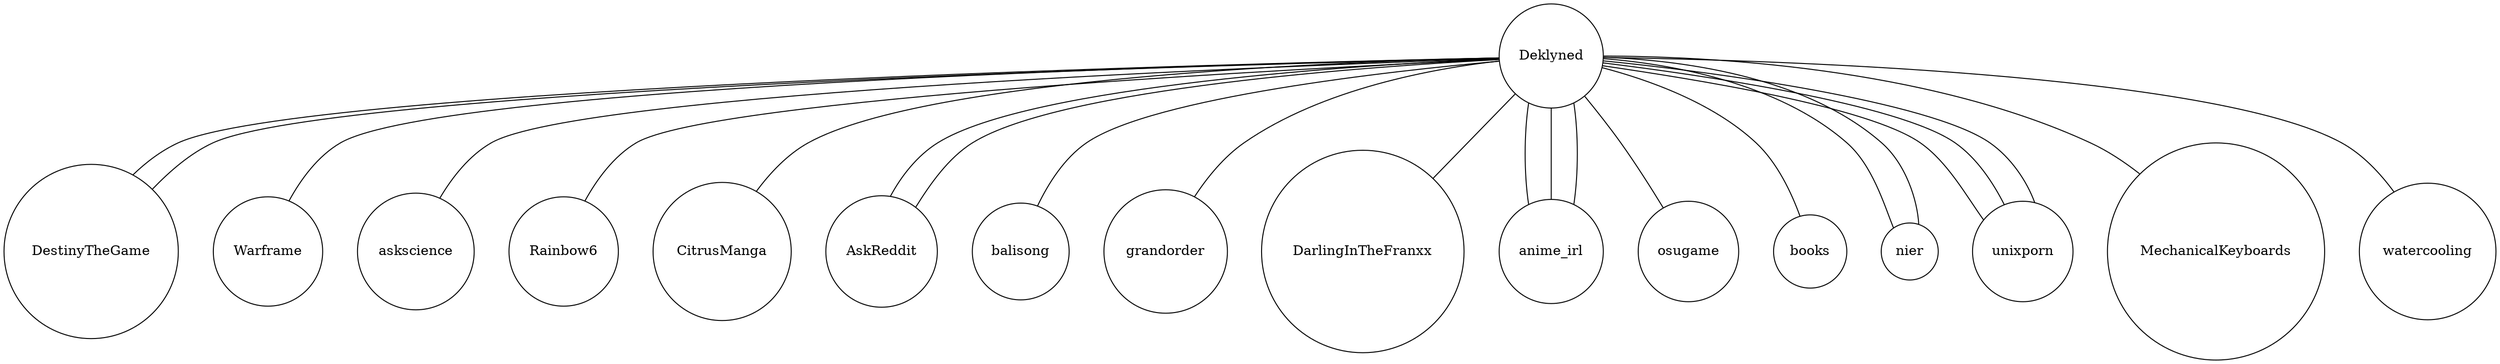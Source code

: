 graph G {
	graph [nodesep=0.5 overlap=false spines=true]
	node [shape=circle]
	Deklyned
	DestinyTheGame
	Deklyned -- DestinyTheGame
	DestinyTheGame
	Deklyned -- DestinyTheGame
	Warframe
	Deklyned -- Warframe
	askscience
	Deklyned -- askscience
	Rainbow6
	Deklyned -- Rainbow6
	CitrusManga
	Deklyned -- CitrusManga
	AskReddit
	Deklyned -- AskReddit
	balisong
	Deklyned -- balisong
	grandorder
	Deklyned -- grandorder
	DarlingInTheFranxx
	Deklyned -- DarlingInTheFranxx
	anime_irl
	Deklyned -- anime_irl
	anime_irl
	Deklyned -- anime_irl
	osugame
	Deklyned -- osugame
	anime_irl
	Deklyned -- anime_irl
	books
	Deklyned -- books
	nier
	Deklyned -- nier
	nier
	Deklyned -- nier
	unixporn
	Deklyned -- unixporn
	AskReddit
	Deklyned -- AskReddit
	MechanicalKeyboards
	Deklyned -- MechanicalKeyboards
	unixporn
	Deklyned -- unixporn
	unixporn
	Deklyned -- unixporn
	watercooling
	Deklyned -- watercooling
}
